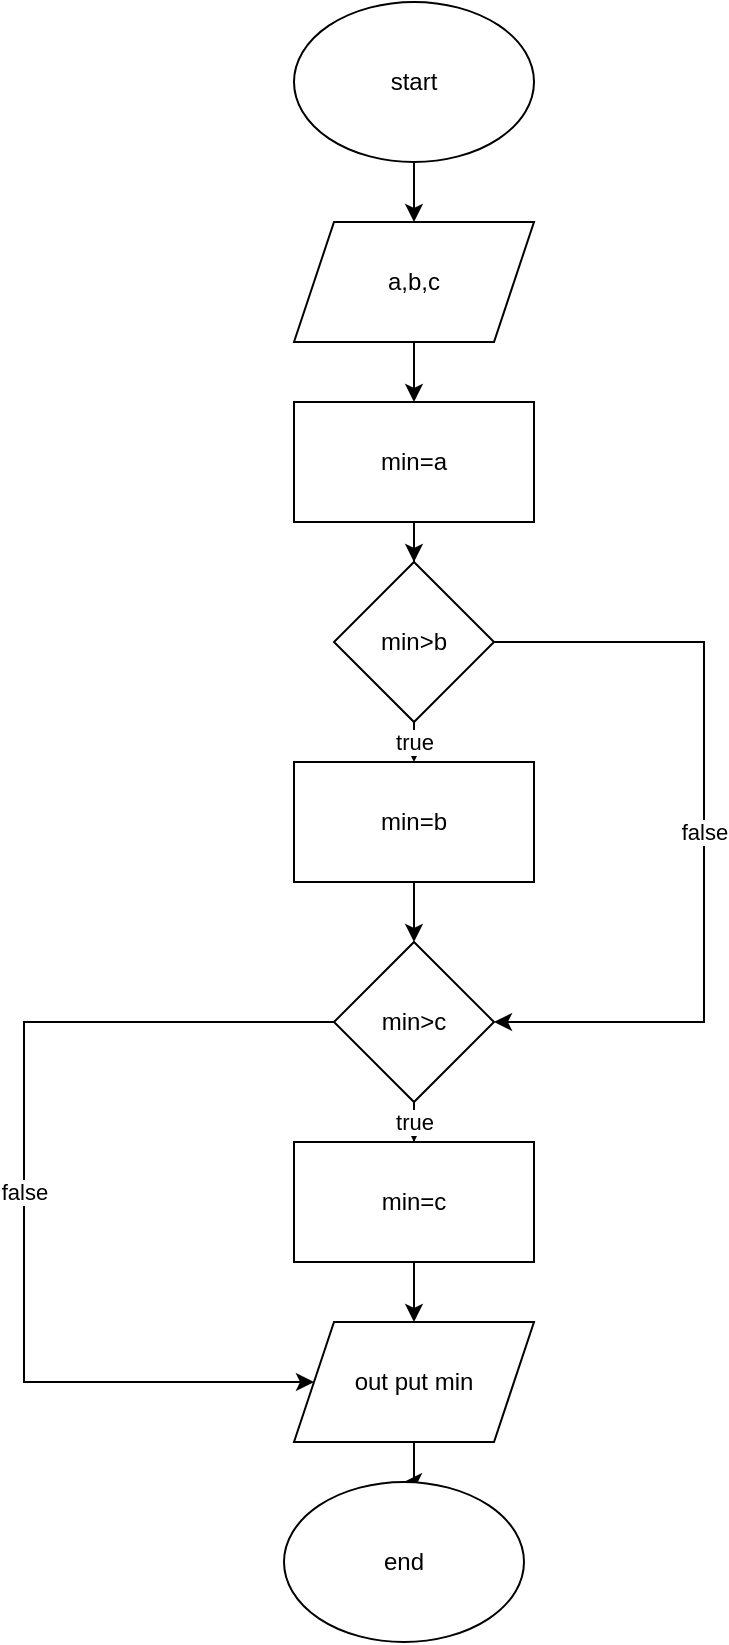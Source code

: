 <mxfile version="22.0.8" type="device">
  <diagram name="Page-1" id="7KJ-IEi9KXWlxXyNYdL5">
    <mxGraphModel dx="1050" dy="662" grid="1" gridSize="10" guides="1" tooltips="1" connect="1" arrows="1" fold="1" page="1" pageScale="1" pageWidth="850" pageHeight="1100" math="0" shadow="0">
      <root>
        <mxCell id="0" />
        <mxCell id="1" parent="0" />
        <mxCell id="zZnv519gP_v_NREQ_dhR-25" value="false" style="edgeStyle=orthogonalEdgeStyle;rounded=0;orthogonalLoop=1;jettySize=auto;html=1;entryX=1;entryY=0.5;entryDx=0;entryDy=0;exitX=1;exitY=0.5;exitDx=0;exitDy=0;" edge="1" parent="1" source="zZnv519gP_v_NREQ_dhR-5" target="zZnv519gP_v_NREQ_dhR-7">
          <mxGeometry relative="1" as="geometry">
            <mxPoint x="520" y="560" as="targetPoint" />
            <mxPoint x="465" y="340" as="sourcePoint" />
            <Array as="points">
              <mxPoint x="570" y="350" />
              <mxPoint x="570" y="540" />
            </Array>
          </mxGeometry>
        </mxCell>
        <mxCell id="zZnv519gP_v_NREQ_dhR-11" value="" style="edgeStyle=orthogonalEdgeStyle;rounded=0;orthogonalLoop=1;jettySize=auto;html=1;" edge="1" parent="1" source="zZnv519gP_v_NREQ_dhR-1" target="zZnv519gP_v_NREQ_dhR-3">
          <mxGeometry relative="1" as="geometry" />
        </mxCell>
        <mxCell id="zZnv519gP_v_NREQ_dhR-1" value="start" style="ellipse;whiteSpace=wrap;html=1;" vertex="1" parent="1">
          <mxGeometry x="365" y="30" width="120" height="80" as="geometry" />
        </mxCell>
        <mxCell id="zZnv519gP_v_NREQ_dhR-14" style="edgeStyle=orthogonalEdgeStyle;rounded=0;orthogonalLoop=1;jettySize=auto;html=1;entryX=0.5;entryY=0;entryDx=0;entryDy=0;" edge="1" parent="1" source="zZnv519gP_v_NREQ_dhR-3" target="zZnv519gP_v_NREQ_dhR-4">
          <mxGeometry relative="1" as="geometry" />
        </mxCell>
        <mxCell id="zZnv519gP_v_NREQ_dhR-3" value="a,b,c" style="shape=parallelogram;perimeter=parallelogramPerimeter;whiteSpace=wrap;html=1;fixedSize=1;" vertex="1" parent="1">
          <mxGeometry x="365" y="140" width="120" height="60" as="geometry" />
        </mxCell>
        <mxCell id="zZnv519gP_v_NREQ_dhR-15" style="edgeStyle=orthogonalEdgeStyle;rounded=0;orthogonalLoop=1;jettySize=auto;html=1;entryX=0.5;entryY=0;entryDx=0;entryDy=0;" edge="1" parent="1" source="zZnv519gP_v_NREQ_dhR-4" target="zZnv519gP_v_NREQ_dhR-5">
          <mxGeometry relative="1" as="geometry" />
        </mxCell>
        <mxCell id="zZnv519gP_v_NREQ_dhR-4" value="min=a" style="rounded=0;whiteSpace=wrap;html=1;" vertex="1" parent="1">
          <mxGeometry x="365" y="230" width="120" height="60" as="geometry" />
        </mxCell>
        <mxCell id="zZnv519gP_v_NREQ_dhR-20" value="true" style="edgeStyle=orthogonalEdgeStyle;rounded=0;orthogonalLoop=1;jettySize=auto;html=1;entryX=0.5;entryY=0;entryDx=0;entryDy=0;" edge="1" parent="1" source="zZnv519gP_v_NREQ_dhR-5" target="zZnv519gP_v_NREQ_dhR-6">
          <mxGeometry relative="1" as="geometry">
            <Array as="points">
              <mxPoint x="425" y="410" />
            </Array>
          </mxGeometry>
        </mxCell>
        <mxCell id="zZnv519gP_v_NREQ_dhR-5" value="min&amp;gt;b" style="rhombus;whiteSpace=wrap;html=1;" vertex="1" parent="1">
          <mxGeometry x="385" y="310" width="80" height="80" as="geometry" />
        </mxCell>
        <mxCell id="zZnv519gP_v_NREQ_dhR-21" style="edgeStyle=orthogonalEdgeStyle;rounded=0;orthogonalLoop=1;jettySize=auto;html=1;entryX=0.5;entryY=0;entryDx=0;entryDy=0;" edge="1" parent="1" source="zZnv519gP_v_NREQ_dhR-6" target="zZnv519gP_v_NREQ_dhR-7">
          <mxGeometry relative="1" as="geometry" />
        </mxCell>
        <mxCell id="zZnv519gP_v_NREQ_dhR-6" value="min=b" style="rounded=0;whiteSpace=wrap;html=1;" vertex="1" parent="1">
          <mxGeometry x="365" y="410" width="120" height="60" as="geometry" />
        </mxCell>
        <mxCell id="zZnv519gP_v_NREQ_dhR-22" value="true" style="edgeStyle=orthogonalEdgeStyle;rounded=0;orthogonalLoop=1;jettySize=auto;html=1;entryX=0.5;entryY=0;entryDx=0;entryDy=0;" edge="1" parent="1" source="zZnv519gP_v_NREQ_dhR-7" target="zZnv519gP_v_NREQ_dhR-8">
          <mxGeometry relative="1" as="geometry" />
        </mxCell>
        <mxCell id="zZnv519gP_v_NREQ_dhR-26" value="false" style="edgeStyle=orthogonalEdgeStyle;rounded=0;orthogonalLoop=1;jettySize=auto;html=1;entryX=0;entryY=0.5;entryDx=0;entryDy=0;" edge="1" parent="1" source="zZnv519gP_v_NREQ_dhR-7" target="zZnv519gP_v_NREQ_dhR-9">
          <mxGeometry relative="1" as="geometry">
            <mxPoint x="350" y="540" as="targetPoint" />
            <Array as="points">
              <mxPoint x="230" y="540" />
              <mxPoint x="230" y="720" />
            </Array>
          </mxGeometry>
        </mxCell>
        <mxCell id="zZnv519gP_v_NREQ_dhR-7" value="min&amp;gt;c" style="rhombus;whiteSpace=wrap;html=1;" vertex="1" parent="1">
          <mxGeometry x="385" y="500" width="80" height="80" as="geometry" />
        </mxCell>
        <mxCell id="zZnv519gP_v_NREQ_dhR-23" style="edgeStyle=orthogonalEdgeStyle;rounded=0;orthogonalLoop=1;jettySize=auto;html=1;entryX=0.5;entryY=0;entryDx=0;entryDy=0;" edge="1" parent="1" source="zZnv519gP_v_NREQ_dhR-8" target="zZnv519gP_v_NREQ_dhR-9">
          <mxGeometry relative="1" as="geometry" />
        </mxCell>
        <mxCell id="zZnv519gP_v_NREQ_dhR-8" value="min=c" style="rounded=0;whiteSpace=wrap;html=1;" vertex="1" parent="1">
          <mxGeometry x="365" y="600" width="120" height="60" as="geometry" />
        </mxCell>
        <mxCell id="zZnv519gP_v_NREQ_dhR-24" style="edgeStyle=orthogonalEdgeStyle;rounded=0;orthogonalLoop=1;jettySize=auto;html=1;entryX=0.5;entryY=0;entryDx=0;entryDy=0;" edge="1" parent="1" source="zZnv519gP_v_NREQ_dhR-9" target="zZnv519gP_v_NREQ_dhR-10">
          <mxGeometry relative="1" as="geometry" />
        </mxCell>
        <mxCell id="zZnv519gP_v_NREQ_dhR-9" value="out put min" style="shape=parallelogram;perimeter=parallelogramPerimeter;whiteSpace=wrap;html=1;fixedSize=1;" vertex="1" parent="1">
          <mxGeometry x="365" y="690" width="120" height="60" as="geometry" />
        </mxCell>
        <mxCell id="zZnv519gP_v_NREQ_dhR-10" value="end" style="ellipse;whiteSpace=wrap;html=1;" vertex="1" parent="1">
          <mxGeometry x="360" y="770" width="120" height="80" as="geometry" />
        </mxCell>
      </root>
    </mxGraphModel>
  </diagram>
</mxfile>
